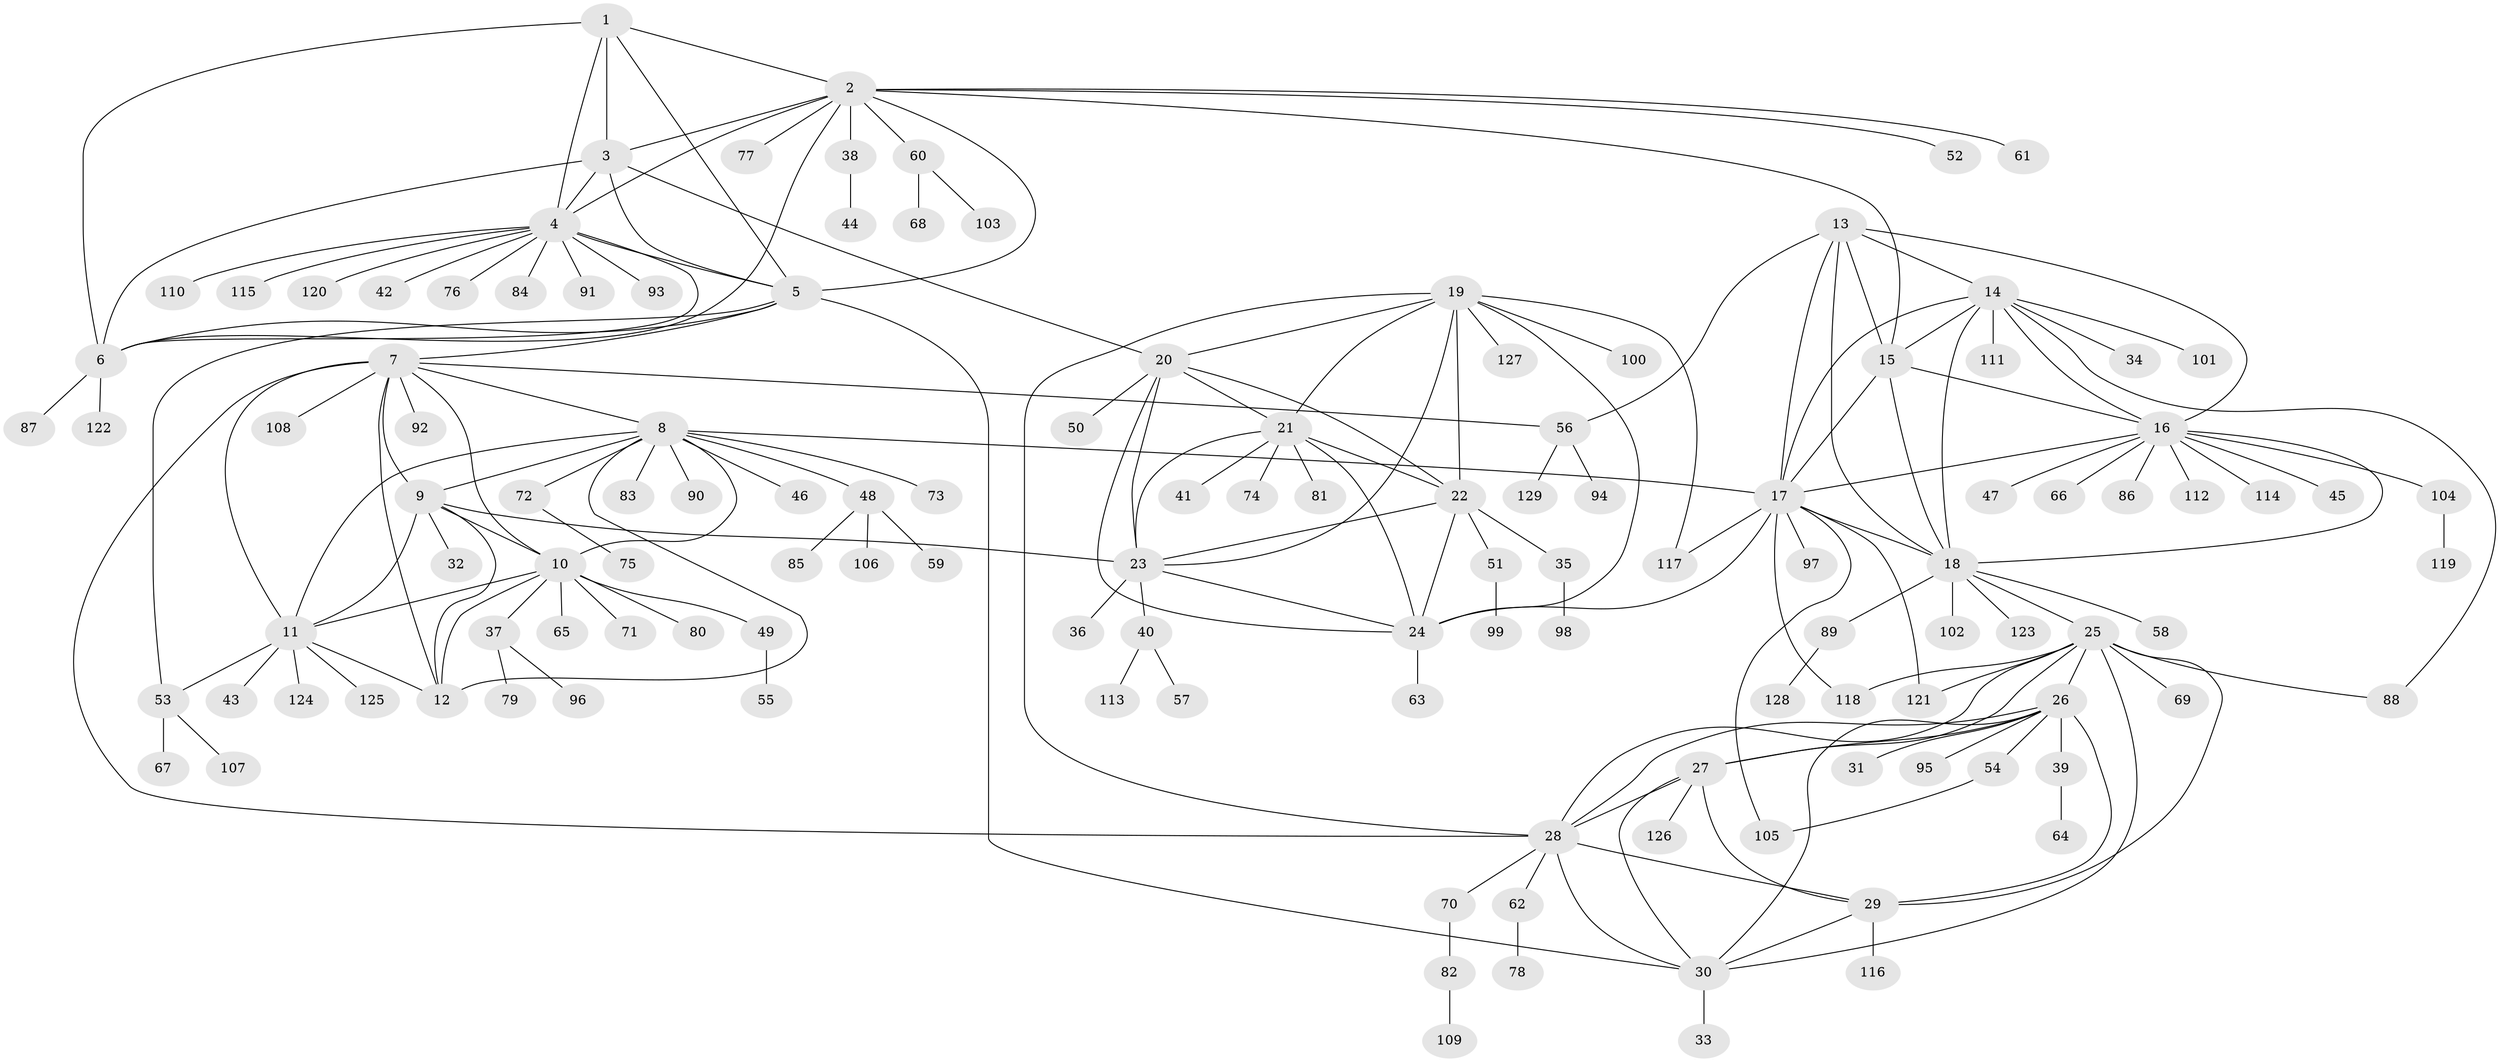 // coarse degree distribution, {7: 0.09615384615384616, 6: 0.07692307692307693, 1: 0.5769230769230769, 8: 0.038461538461538464, 4: 0.019230769230769232, 5: 0.057692307692307696, 2: 0.07692307692307693, 9: 0.019230769230769232, 3: 0.019230769230769232, 10: 0.019230769230769232}
// Generated by graph-tools (version 1.1) at 2025/37/03/04/25 23:37:32]
// undirected, 129 vertices, 191 edges
graph export_dot {
  node [color=gray90,style=filled];
  1;
  2;
  3;
  4;
  5;
  6;
  7;
  8;
  9;
  10;
  11;
  12;
  13;
  14;
  15;
  16;
  17;
  18;
  19;
  20;
  21;
  22;
  23;
  24;
  25;
  26;
  27;
  28;
  29;
  30;
  31;
  32;
  33;
  34;
  35;
  36;
  37;
  38;
  39;
  40;
  41;
  42;
  43;
  44;
  45;
  46;
  47;
  48;
  49;
  50;
  51;
  52;
  53;
  54;
  55;
  56;
  57;
  58;
  59;
  60;
  61;
  62;
  63;
  64;
  65;
  66;
  67;
  68;
  69;
  70;
  71;
  72;
  73;
  74;
  75;
  76;
  77;
  78;
  79;
  80;
  81;
  82;
  83;
  84;
  85;
  86;
  87;
  88;
  89;
  90;
  91;
  92;
  93;
  94;
  95;
  96;
  97;
  98;
  99;
  100;
  101;
  102;
  103;
  104;
  105;
  106;
  107;
  108;
  109;
  110;
  111;
  112;
  113;
  114;
  115;
  116;
  117;
  118;
  119;
  120;
  121;
  122;
  123;
  124;
  125;
  126;
  127;
  128;
  129;
  1 -- 2;
  1 -- 3;
  1 -- 4;
  1 -- 5;
  1 -- 6;
  2 -- 3;
  2 -- 4;
  2 -- 5;
  2 -- 6;
  2 -- 15;
  2 -- 38;
  2 -- 52;
  2 -- 60;
  2 -- 61;
  2 -- 77;
  3 -- 4;
  3 -- 5;
  3 -- 6;
  3 -- 20;
  4 -- 5;
  4 -- 6;
  4 -- 42;
  4 -- 76;
  4 -- 84;
  4 -- 91;
  4 -- 93;
  4 -- 110;
  4 -- 115;
  4 -- 120;
  5 -- 6;
  5 -- 7;
  5 -- 30;
  5 -- 53;
  6 -- 87;
  6 -- 122;
  7 -- 8;
  7 -- 9;
  7 -- 10;
  7 -- 11;
  7 -- 12;
  7 -- 28;
  7 -- 56;
  7 -- 92;
  7 -- 108;
  8 -- 9;
  8 -- 10;
  8 -- 11;
  8 -- 12;
  8 -- 17;
  8 -- 46;
  8 -- 48;
  8 -- 72;
  8 -- 73;
  8 -- 83;
  8 -- 90;
  9 -- 10;
  9 -- 11;
  9 -- 12;
  9 -- 23;
  9 -- 32;
  10 -- 11;
  10 -- 12;
  10 -- 37;
  10 -- 49;
  10 -- 65;
  10 -- 71;
  10 -- 80;
  11 -- 12;
  11 -- 43;
  11 -- 53;
  11 -- 124;
  11 -- 125;
  13 -- 14;
  13 -- 15;
  13 -- 16;
  13 -- 17;
  13 -- 18;
  13 -- 56;
  14 -- 15;
  14 -- 16;
  14 -- 17;
  14 -- 18;
  14 -- 34;
  14 -- 88;
  14 -- 101;
  14 -- 111;
  15 -- 16;
  15 -- 17;
  15 -- 18;
  16 -- 17;
  16 -- 18;
  16 -- 45;
  16 -- 47;
  16 -- 66;
  16 -- 86;
  16 -- 104;
  16 -- 112;
  16 -- 114;
  17 -- 18;
  17 -- 24;
  17 -- 97;
  17 -- 105;
  17 -- 117;
  17 -- 118;
  17 -- 121;
  18 -- 25;
  18 -- 58;
  18 -- 89;
  18 -- 102;
  18 -- 123;
  19 -- 20;
  19 -- 21;
  19 -- 22;
  19 -- 23;
  19 -- 24;
  19 -- 28;
  19 -- 100;
  19 -- 117;
  19 -- 127;
  20 -- 21;
  20 -- 22;
  20 -- 23;
  20 -- 24;
  20 -- 50;
  21 -- 22;
  21 -- 23;
  21 -- 24;
  21 -- 41;
  21 -- 74;
  21 -- 81;
  22 -- 23;
  22 -- 24;
  22 -- 35;
  22 -- 51;
  23 -- 24;
  23 -- 36;
  23 -- 40;
  24 -- 63;
  25 -- 26;
  25 -- 27;
  25 -- 28;
  25 -- 29;
  25 -- 30;
  25 -- 69;
  25 -- 88;
  25 -- 118;
  25 -- 121;
  26 -- 27;
  26 -- 28;
  26 -- 29;
  26 -- 30;
  26 -- 31;
  26 -- 39;
  26 -- 54;
  26 -- 95;
  27 -- 28;
  27 -- 29;
  27 -- 30;
  27 -- 126;
  28 -- 29;
  28 -- 30;
  28 -- 62;
  28 -- 70;
  29 -- 30;
  29 -- 116;
  30 -- 33;
  35 -- 98;
  37 -- 79;
  37 -- 96;
  38 -- 44;
  39 -- 64;
  40 -- 57;
  40 -- 113;
  48 -- 59;
  48 -- 85;
  48 -- 106;
  49 -- 55;
  51 -- 99;
  53 -- 67;
  53 -- 107;
  54 -- 105;
  56 -- 94;
  56 -- 129;
  60 -- 68;
  60 -- 103;
  62 -- 78;
  70 -- 82;
  72 -- 75;
  82 -- 109;
  89 -- 128;
  104 -- 119;
}
